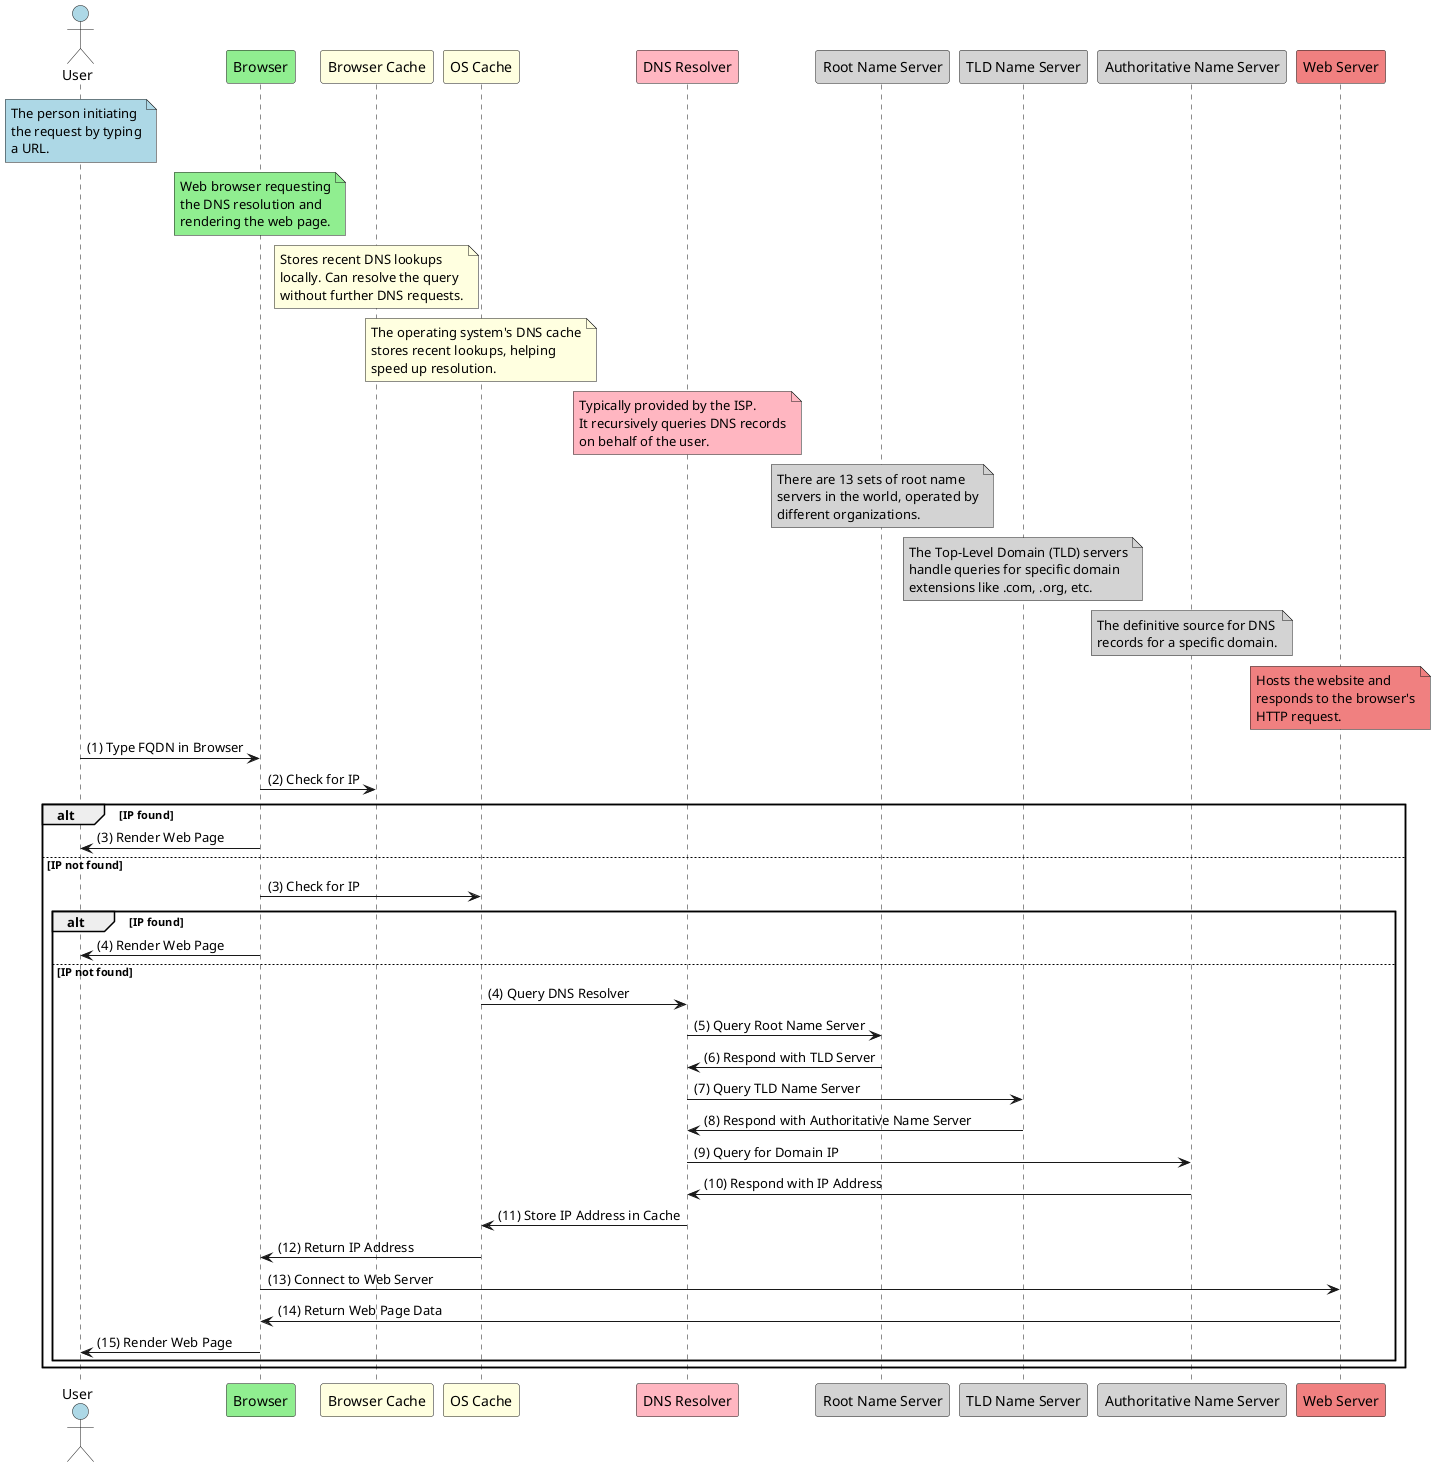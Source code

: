 @startuml
actor User #lightblue
participant Browser #lightgreen
participant "Browser Cache" #lightyellow
participant "OS Cache" #lightyellow
participant "DNS Resolver" #lightpink
participant "Root Name Server" #lightgray
participant "TLD Name Server" #lightgray
participant "Authoritative Name Server" #lightgray
participant "Web Server" #lightcoral

note over User #lightblue
The person initiating
the request by typing
a URL.
end note

note over Browser #lightgreen
Web browser requesting
the DNS resolution and
rendering the web page.
end note

note over "Browser Cache" #lightyellow
Stores recent DNS lookups
locally. Can resolve the query
without further DNS requests.
end note

note over "OS Cache" #lightyellow
The operating system's DNS cache
stores recent lookups, helping
speed up resolution.
end note

note over "DNS Resolver" #lightpink
Typically provided by the ISP.
It recursively queries DNS records
on behalf of the user.
end note

note over "Root Name Server" #lightgray
There are 13 sets of root name
servers in the world, operated by
different organizations.
end note

note over "TLD Name Server" #lightgray
The Top-Level Domain (TLD) servers
handle queries for specific domain
extensions like .com, .org, etc.
end note

note over "Authoritative Name Server" #lightgray
The definitive source for DNS
records for a specific domain.
end note

note over "Web Server" #lightcoral
Hosts the website and
responds to the browser's
HTTP request.
end note

User -> Browser : (1) Type FQDN in Browser
Browser -> "Browser Cache" : (2) Check for IP
alt IP found
    Browser -> User : (3) Render Web Page
else IP not found
    Browser -> "OS Cache" : (3) Check for IP
    alt IP found
        Browser -> User : (4) Render Web Page
    else IP not found
        "OS Cache" -> "DNS Resolver" : (4) Query DNS Resolver

        "DNS Resolver" -> "Root Name Server" : (5) Query Root Name Server
        "Root Name Server" -> "DNS Resolver" : (6) Respond with TLD Server

        "DNS Resolver" -> "TLD Name Server" : (7) Query TLD Name Server
        "TLD Name Server" -> "DNS Resolver" : (8) Respond with Authoritative Name Server

        "DNS Resolver" -> "Authoritative Name Server" : (9) Query for Domain IP
        "Authoritative Name Server" -> "DNS Resolver" : (10) Respond with IP Address

        "DNS Resolver" -> "OS Cache" : (11) Store IP Address in Cache
        "OS Cache" -> Browser : (12) Return IP Address

        Browser -> "Web Server" : (13) Connect to Web Server
        "Web Server" -> Browser : (14) Return Web Page Data
        Browser -> User : (15) Render Web Page
    end
end
@enduml
